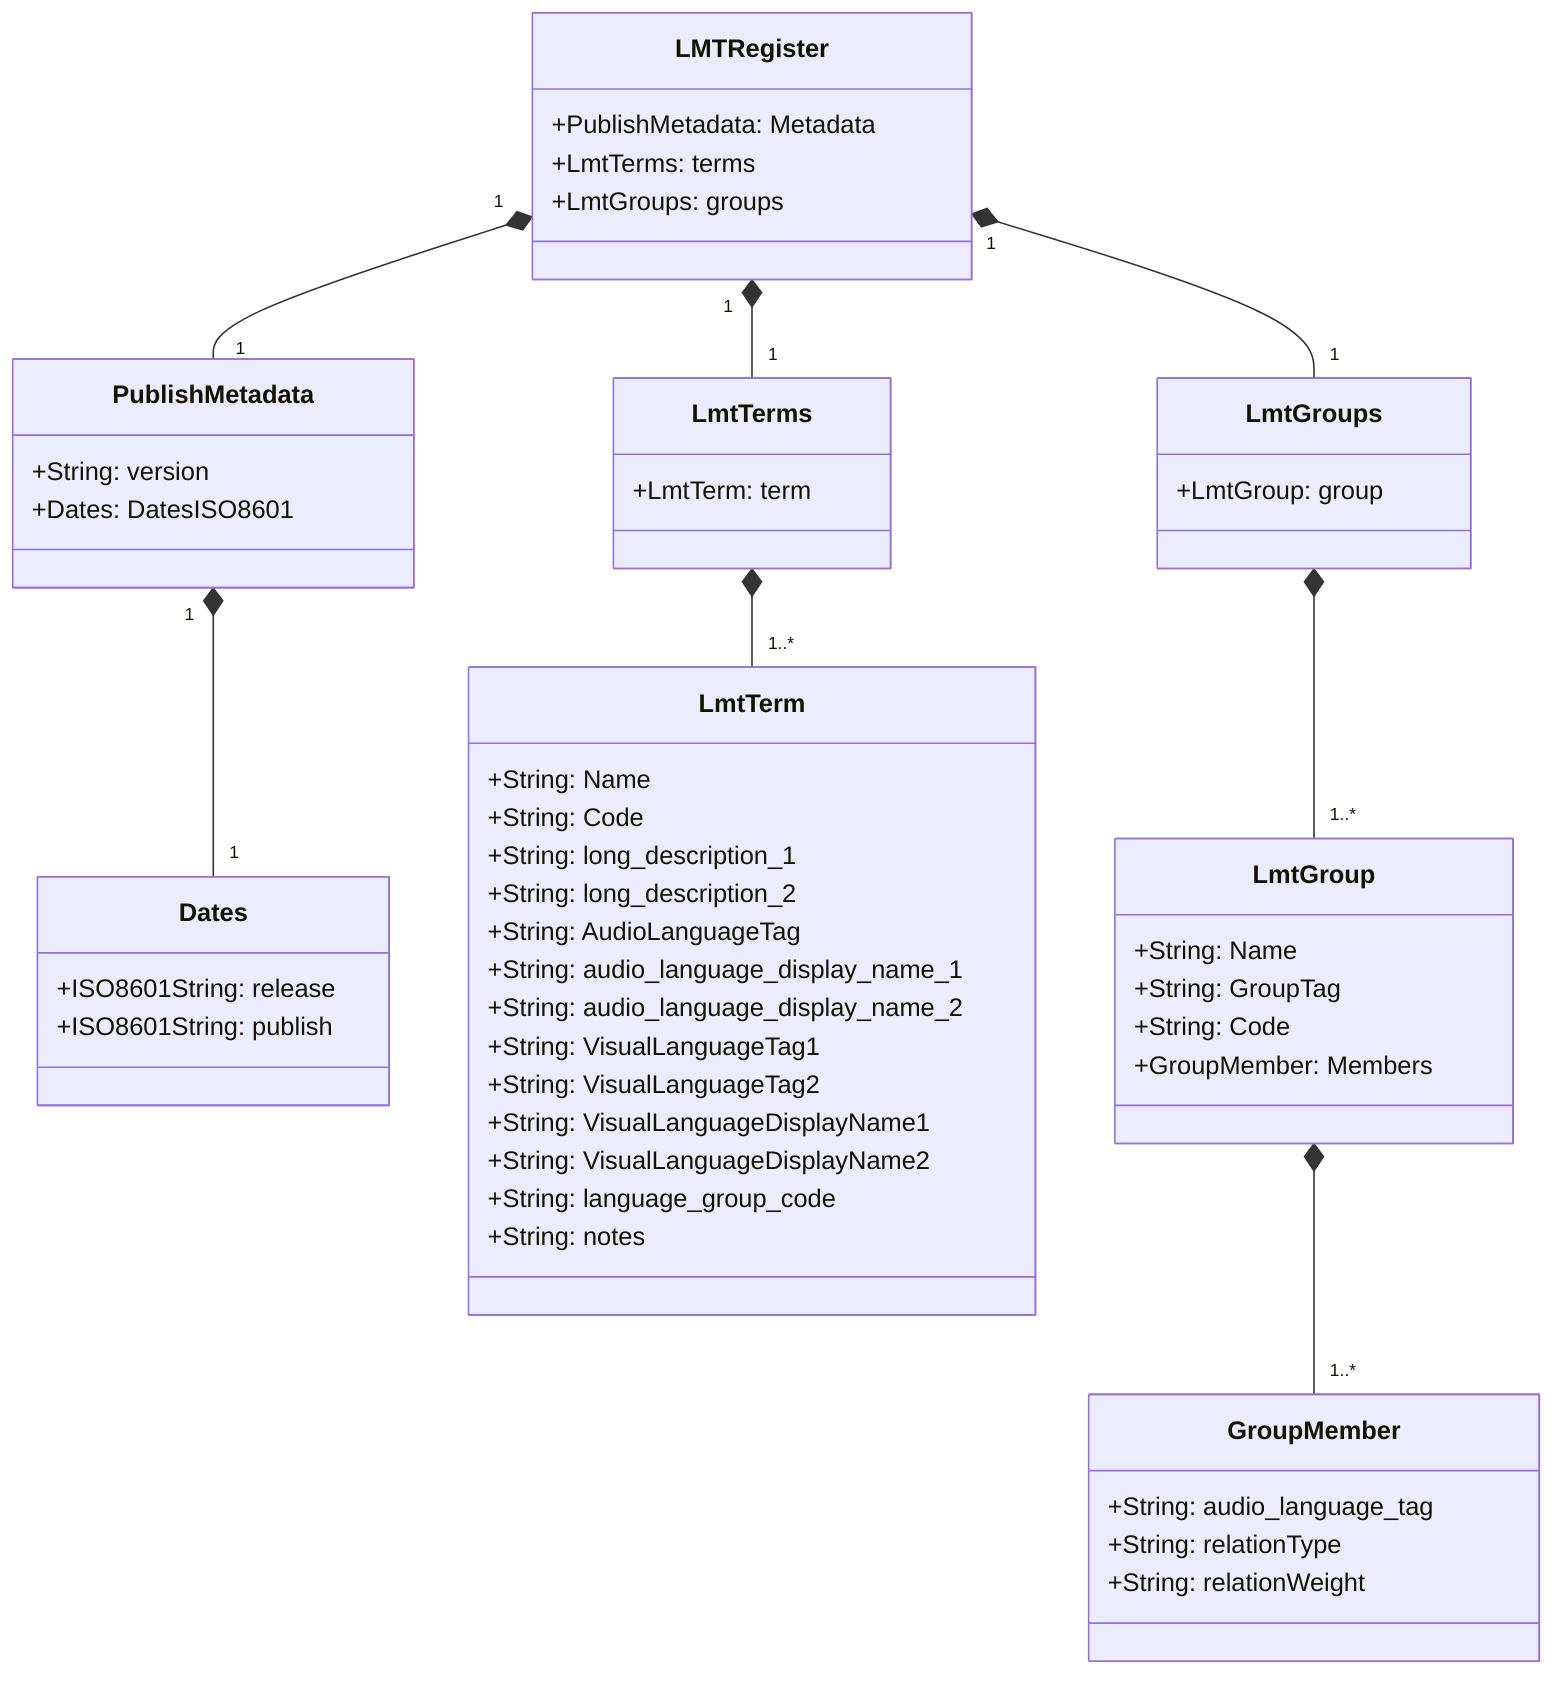 classDiagram
    LMTRegister     "1"  *--  "1" PublishMetadata
    PublishMetadata "1"  *--  "1" Dates
    LMTRegister     "1"  *--  "1" LmtTerms
    LMTRegister     "1"  *--  "1" LmtGroups

    class LMTRegister{
      +PublishMetadata: Metadata
      +LmtTerms: terms
      +LmtGroups: groups
    }
    class PublishMetadata{
      +String: version
      +Dates: DatesISO8601
    }
    class Dates{
      +ISO8601String: release
      +ISO8601String: publish
    }

    LmtTerms      *--  "1..*" LmtTerm
    class LmtTerms{
      +LmtTerm: term
    }
    class LmtTerm{
      +String: Name
      +String: Code
      +String: long_description_1
      +String: long_description_2
      +String: AudioLanguageTag
      +String: audio_language_display_name_1
      +String: audio_language_display_name_2
      +String: VisualLanguageTag1
      +String: VisualLanguageTag2
      +String: VisualLanguageDisplayName1
      +String: VisualLanguageDisplayName2
      +String: language_group_code
      +String: notes
    }
    LmtGroups      *--  "1..*" LmtGroup
    class LmtGroups{
      +LmtGroup: group
    }
    LmtGroup      *--  "1..*" GroupMember
    class LmtGroup{
      +String: Name
      +String: GroupTag
      +String: Code
      +GroupMember: Members
    }
    class GroupMember{
      +String: audio_language_tag
      +String: relationType
      +String: relationWeight
    }